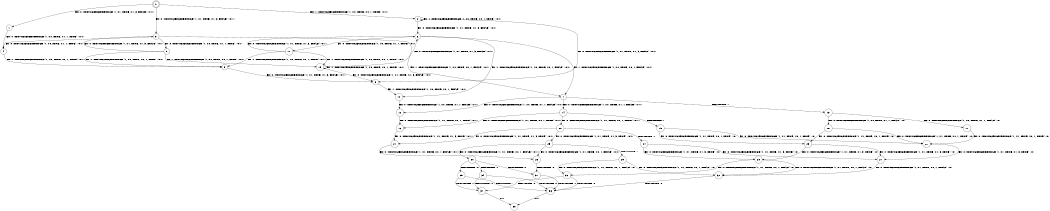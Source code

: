 digraph BCG {
size = "7, 10.5";
center = TRUE;
node [shape = circle];
0 [peripheries = 2];
0 -> 1 [label = "EX !0 !ATOMIC_EXCH_BRANCH (1, +1, TRUE, +1, 3, FALSE) !:0:1:"];
0 -> 2 [label = "EX !1 !ATOMIC_EXCH_BRANCH (1, +0, TRUE, +0, 1, TRUE) !:0:1:"];
0 -> 3 [label = "EX !0 !ATOMIC_EXCH_BRANCH (1, +1, TRUE, +1, 3, FALSE) !:0:1:"];
1 -> 4 [label = "EX !0 !ATOMIC_EXCH_BRANCH (1, +0, TRUE, +1, 1, TRUE) !:0:1:"];
2 -> 5 [label = "EX !0 !ATOMIC_EXCH_BRANCH (1, +1, TRUE, +1, 3, FALSE) !:0:1:"];
2 -> 6 [label = "EX !0 !ATOMIC_EXCH_BRANCH (1, +1, TRUE, +1, 3, FALSE) !:0:1:"];
2 -> 2 [label = "EX !1 !ATOMIC_EXCH_BRANCH (1, +0, TRUE, +0, 1, TRUE) !:0:1:"];
3 -> 4 [label = "EX !0 !ATOMIC_EXCH_BRANCH (1, +0, TRUE, +1, 1, TRUE) !:0:1:"];
3 -> 7 [label = "EX !1 !ATOMIC_EXCH_BRANCH (1, +0, TRUE, +0, 1, FALSE) !:0:1:"];
3 -> 8 [label = "EX !0 !ATOMIC_EXCH_BRANCH (1, +0, TRUE, +1, 1, TRUE) !:0:1:"];
4 -> 9 [label = "EX !1 !ATOMIC_EXCH_BRANCH (1, +0, TRUE, +0, 1, TRUE) !:0:1:"];
5 -> 10 [label = "EX !1 !ATOMIC_EXCH_BRANCH (1, +0, TRUE, +0, 1, FALSE) !:0:1:"];
6 -> 10 [label = "EX !1 !ATOMIC_EXCH_BRANCH (1, +0, TRUE, +0, 1, FALSE) !:0:1:"];
6 -> 7 [label = "EX !1 !ATOMIC_EXCH_BRANCH (1, +0, TRUE, +0, 1, FALSE) !:0:1:"];
6 -> 11 [label = "EX !0 !ATOMIC_EXCH_BRANCH (1, +0, TRUE, +1, 1, TRUE) !:0:1:"];
7 -> 12 [label = "EX !0 !ATOMIC_EXCH_BRANCH (1, +0, TRUE, +1, 1, FALSE) !:0:1:"];
7 -> 13 [label = "TERMINATE !1"];
7 -> 14 [label = "EX !0 !ATOMIC_EXCH_BRANCH (1, +0, TRUE, +1, 1, FALSE) !:0:1:"];
8 -> 9 [label = "EX !1 !ATOMIC_EXCH_BRANCH (1, +0, TRUE, +0, 1, TRUE) !:0:1:"];
8 -> 15 [label = "EX !1 !ATOMIC_EXCH_BRANCH (1, +0, TRUE, +0, 1, TRUE) !:0:1:"];
8 -> 3 [label = "EX !0 !ATOMIC_EXCH_BRANCH (1, +1, TRUE, +1, 3, FALSE) !:0:1:"];
9 -> 5 [label = "EX !0 !ATOMIC_EXCH_BRANCH (1, +1, TRUE, +1, 3, FALSE) !:0:1:"];
10 -> 12 [label = "EX !0 !ATOMIC_EXCH_BRANCH (1, +0, TRUE, +1, 1, FALSE) !:0:1:"];
11 -> 9 [label = "EX !1 !ATOMIC_EXCH_BRANCH (1, +0, TRUE, +0, 1, TRUE) !:0:1:"];
11 -> 15 [label = "EX !1 !ATOMIC_EXCH_BRANCH (1, +0, TRUE, +0, 1, TRUE) !:0:1:"];
11 -> 6 [label = "EX !0 !ATOMIC_EXCH_BRANCH (1, +1, TRUE, +1, 3, FALSE) !:0:1:"];
12 -> 16 [label = "EX !0 !ATOMIC_EXCH_BRANCH (1, +1, TRUE, +0, 1, TRUE) !:0:1:"];
13 -> 17 [label = "EX !0 !ATOMIC_EXCH_BRANCH (1, +0, TRUE, +1, 1, FALSE) !:0:"];
13 -> 18 [label = "EX !0 !ATOMIC_EXCH_BRANCH (1, +0, TRUE, +1, 1, FALSE) !:0:"];
14 -> 16 [label = "EX !0 !ATOMIC_EXCH_BRANCH (1, +1, TRUE, +0, 1, TRUE) !:0:1:"];
14 -> 19 [label = "TERMINATE !1"];
14 -> 20 [label = "EX !0 !ATOMIC_EXCH_BRANCH (1, +1, TRUE, +0, 1, TRUE) !:0:1:"];
15 -> 5 [label = "EX !0 !ATOMIC_EXCH_BRANCH (1, +1, TRUE, +1, 3, FALSE) !:0:1:"];
15 -> 15 [label = "EX !1 !ATOMIC_EXCH_BRANCH (1, +0, TRUE, +0, 1, TRUE) !:0:1:"];
15 -> 6 [label = "EX !0 !ATOMIC_EXCH_BRANCH (1, +1, TRUE, +1, 3, FALSE) !:0:1:"];
16 -> 21 [label = "EX !0 !ATOMIC_EXCH_BRANCH (1, +1, TRUE, +1, 3, TRUE) !:0:1:"];
17 -> 22 [label = "EX !0 !ATOMIC_EXCH_BRANCH (1, +1, TRUE, +0, 1, TRUE) !:0:"];
18 -> 22 [label = "EX !0 !ATOMIC_EXCH_BRANCH (1, +1, TRUE, +0, 1, TRUE) !:0:"];
18 -> 23 [label = "EX !0 !ATOMIC_EXCH_BRANCH (1, +1, TRUE, +0, 1, TRUE) !:0:"];
19 -> 22 [label = "EX !0 !ATOMIC_EXCH_BRANCH (1, +1, TRUE, +0, 1, TRUE) !:0:"];
19 -> 23 [label = "EX !0 !ATOMIC_EXCH_BRANCH (1, +1, TRUE, +0, 1, TRUE) !:0:"];
20 -> 21 [label = "EX !0 !ATOMIC_EXCH_BRANCH (1, +1, TRUE, +1, 3, TRUE) !:0:1:"];
20 -> 24 [label = "TERMINATE !1"];
20 -> 25 [label = "EX !0 !ATOMIC_EXCH_BRANCH (1, +1, TRUE, +1, 3, TRUE) !:0:1:"];
21 -> 26 [label = "EX !0 !ATOMIC_EXCH_BRANCH (1, +1, TRUE, +0, 1, FALSE) !:0:1:"];
22 -> 27 [label = "EX !0 !ATOMIC_EXCH_BRANCH (1, +1, TRUE, +1, 3, TRUE) !:0:"];
23 -> 27 [label = "EX !0 !ATOMIC_EXCH_BRANCH (1, +1, TRUE, +1, 3, TRUE) !:0:"];
23 -> 28 [label = "EX !0 !ATOMIC_EXCH_BRANCH (1, +1, TRUE, +1, 3, TRUE) !:0:"];
24 -> 27 [label = "EX !0 !ATOMIC_EXCH_BRANCH (1, +1, TRUE, +1, 3, TRUE) !:0:"];
24 -> 28 [label = "EX !0 !ATOMIC_EXCH_BRANCH (1, +1, TRUE, +1, 3, TRUE) !:0:"];
25 -> 26 [label = "EX !0 !ATOMIC_EXCH_BRANCH (1, +1, TRUE, +0, 1, FALSE) !:0:1:"];
25 -> 29 [label = "TERMINATE !1"];
25 -> 30 [label = "EX !0 !ATOMIC_EXCH_BRANCH (1, +1, TRUE, +0, 1, FALSE) !:0:1:"];
26 -> 31 [label = "TERMINATE !0"];
27 -> 32 [label = "EX !0 !ATOMIC_EXCH_BRANCH (1, +1, TRUE, +0, 1, FALSE) !:0:"];
28 -> 32 [label = "EX !0 !ATOMIC_EXCH_BRANCH (1, +1, TRUE, +0, 1, FALSE) !:0:"];
28 -> 33 [label = "EX !0 !ATOMIC_EXCH_BRANCH (1, +1, TRUE, +0, 1, FALSE) !:0:"];
29 -> 32 [label = "EX !0 !ATOMIC_EXCH_BRANCH (1, +1, TRUE, +0, 1, FALSE) !:0:"];
29 -> 33 [label = "EX !0 !ATOMIC_EXCH_BRANCH (1, +1, TRUE, +0, 1, FALSE) !:0:"];
30 -> 31 [label = "TERMINATE !0"];
30 -> 34 [label = "TERMINATE !1"];
30 -> 35 [label = "TERMINATE !0"];
31 -> 36 [label = "TERMINATE !1"];
32 -> 36 [label = "TERMINATE !0"];
33 -> 36 [label = "TERMINATE !0"];
33 -> 37 [label = "TERMINATE !0"];
34 -> 36 [label = "TERMINATE !0"];
34 -> 37 [label = "TERMINATE !0"];
35 -> 36 [label = "TERMINATE !1"];
35 -> 37 [label = "TERMINATE !1"];
36 -> 38 [label = "exit"];
37 -> 38 [label = "exit"];
}
